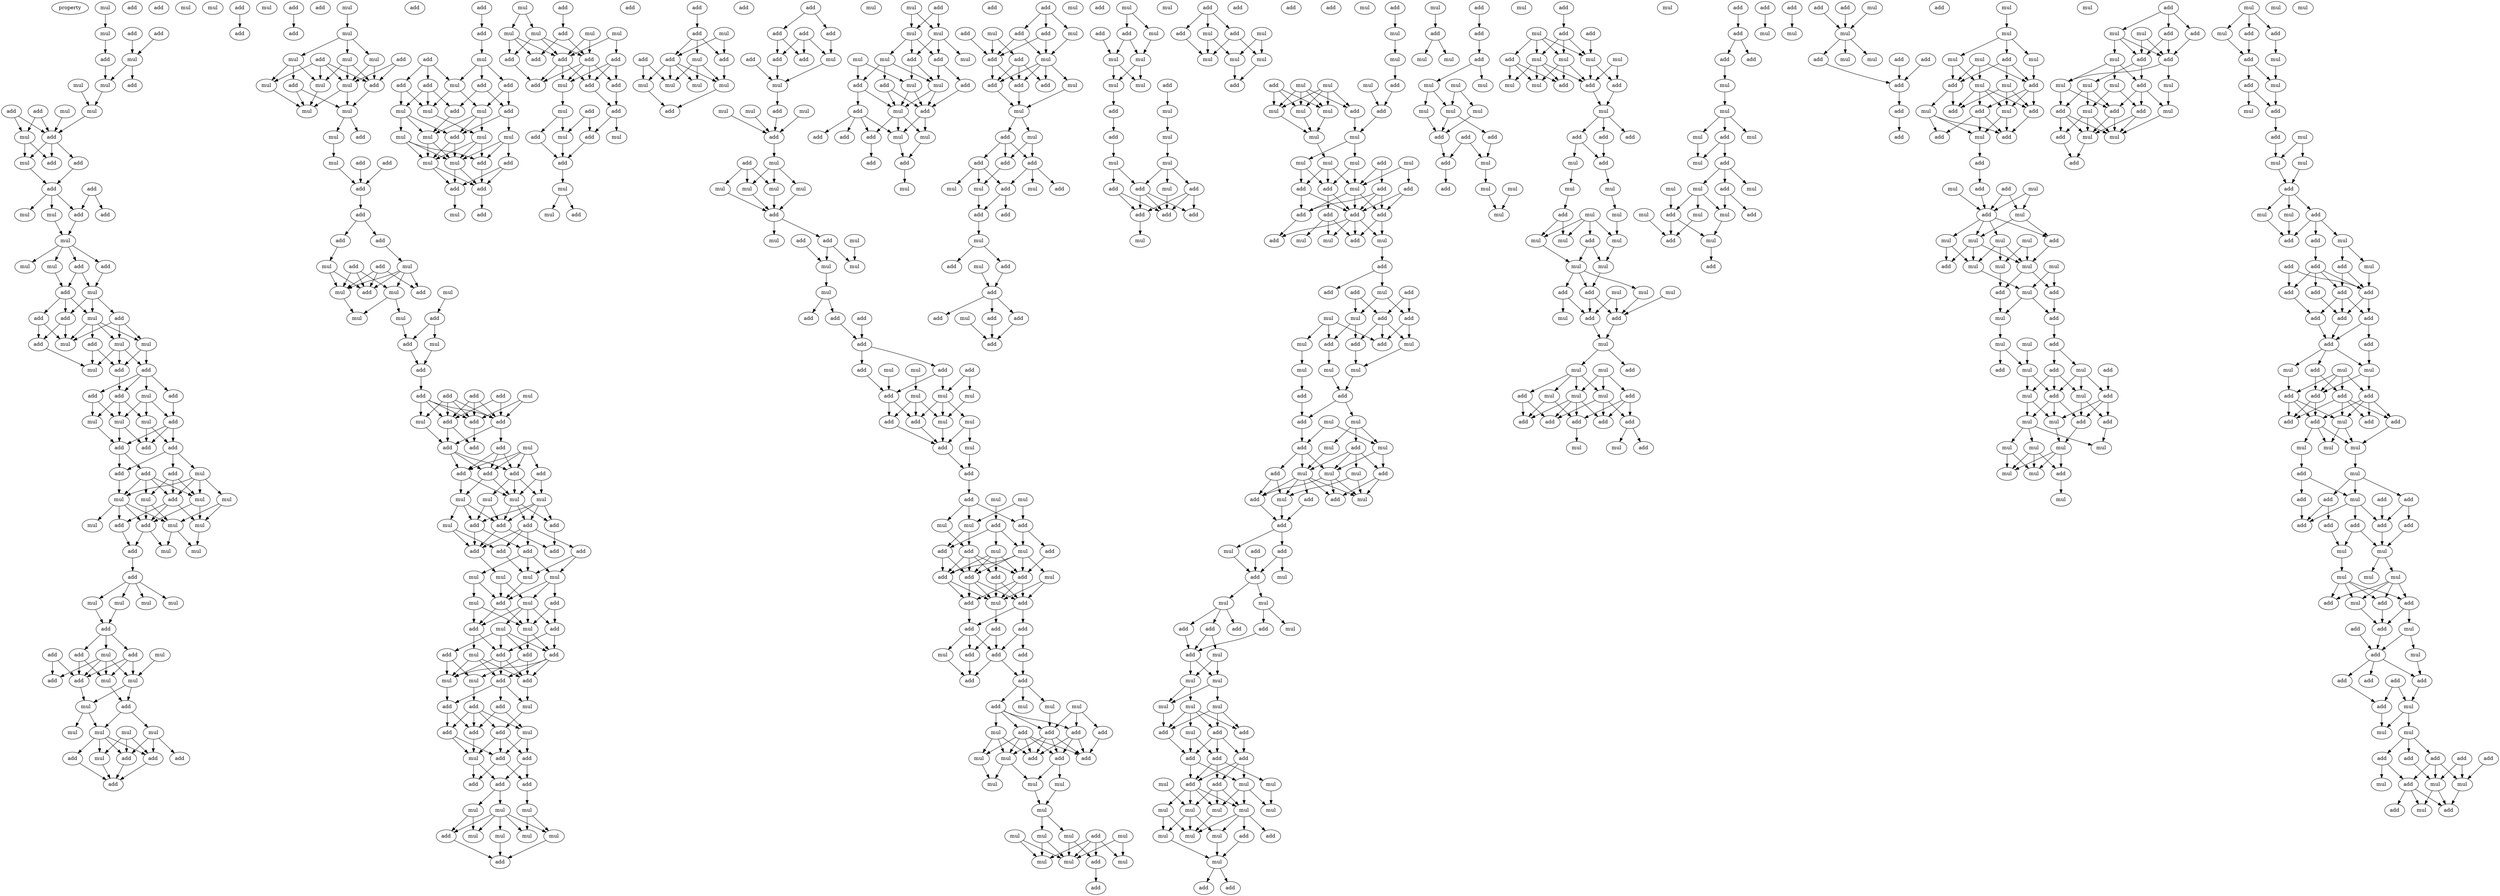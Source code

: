 digraph {
    node [fontcolor=black]
    property [mul=2,lf=1.8]
    0 [ label = mul ];
    1 [ label = add ];
    2 [ label = mul ];
    3 [ label = add ];
    4 [ label = add ];
    5 [ label = add ];
    6 [ label = add ];
    7 [ label = mul ];
    8 [ label = mul ];
    9 [ label = mul ];
    10 [ label = add ];
    11 [ label = add ];
    12 [ label = mul ];
    13 [ label = mul ];
    14 [ label = add ];
    15 [ label = add ];
    16 [ label = mul ];
    17 [ label = add ];
    18 [ label = add ];
    19 [ label = mul ];
    20 [ label = add ];
    21 [ label = add ];
    22 [ label = add ];
    23 [ label = mul ];
    24 [ label = mul ];
    25 [ label = add ];
    26 [ label = mul ];
    27 [ label = mul ];
    28 [ label = add ];
    29 [ label = mul ];
    30 [ label = mul ];
    31 [ label = add ];
    32 [ label = add ];
    33 [ label = mul ];
    34 [ label = add ];
    35 [ label = add ];
    36 [ label = add ];
    37 [ label = mul ];
    38 [ label = mul ];
    39 [ label = add ];
    40 [ label = add ];
    41 [ label = mul ];
    42 [ label = mul ];
    43 [ label = mul ];
    44 [ label = add ];
    45 [ label = add ];
    46 [ label = mul ];
    47 [ label = add ];
    48 [ label = add ];
    49 [ label = add ];
    50 [ label = mul ];
    51 [ label = mul ];
    52 [ label = add ];
    53 [ label = mul ];
    54 [ label = add ];
    55 [ label = add ];
    56 [ label = add ];
    57 [ label = add ];
    58 [ label = add ];
    59 [ label = add ];
    60 [ label = mul ];
    61 [ label = mul ];
    62 [ label = add ];
    63 [ label = mul ];
    64 [ label = mul ];
    65 [ label = mul ];
    66 [ label = mul ];
    67 [ label = mul ];
    68 [ label = add ];
    69 [ label = add ];
    70 [ label = mul ];
    71 [ label = add ];
    72 [ label = mul ];
    73 [ label = mul ];
    74 [ label = add ];
    75 [ label = mul ];
    76 [ label = mul ];
    77 [ label = mul ];
    78 [ label = mul ];
    79 [ label = mul ];
    80 [ label = add ];
    81 [ label = mul ];
    82 [ label = add ];
    83 [ label = add ];
    84 [ label = mul ];
    85 [ label = add ];
    86 [ label = add ];
    87 [ label = mul ];
    88 [ label = add ];
    89 [ label = mul ];
    90 [ label = mul ];
    91 [ label = add ];
    92 [ label = mul ];
    93 [ label = mul ];
    94 [ label = mul ];
    95 [ label = mul ];
    96 [ label = add ];
    97 [ label = add ];
    98 [ label = add ];
    99 [ label = add ];
    100 [ label = mul ];
    101 [ label = add ];
    102 [ label = add ];
    103 [ label = mul ];
    104 [ label = add ];
    105 [ label = add ];
    106 [ label = add ];
    107 [ label = add ];
    108 [ label = mul ];
    109 [ label = mul ];
    110 [ label = mul ];
    111 [ label = add ];
    112 [ label = add ];
    113 [ label = mul ];
    114 [ label = mul ];
    115 [ label = mul ];
    116 [ label = add ];
    117 [ label = mul ];
    118 [ label = mul ];
    119 [ label = add ];
    120 [ label = mul ];
    121 [ label = mul ];
    122 [ label = mul ];
    123 [ label = add ];
    124 [ label = add ];
    125 [ label = add ];
    126 [ label = mul ];
    127 [ label = add ];
    128 [ label = add ];
    129 [ label = add ];
    130 [ label = add ];
    131 [ label = add ];
    132 [ label = mul ];
    133 [ label = mul ];
    134 [ label = add ];
    135 [ label = add ];
    136 [ label = add ];
    137 [ label = mul ];
    138 [ label = mul ];
    139 [ label = mul ];
    140 [ label = add ];
    141 [ label = mul ];
    142 [ label = add ];
    143 [ label = mul ];
    144 [ label = mul ];
    145 [ label = add ];
    146 [ label = add ];
    147 [ label = add ];
    148 [ label = add ];
    149 [ label = add ];
    150 [ label = add ];
    151 [ label = mul ];
    152 [ label = add ];
    153 [ label = mul ];
    154 [ label = add ];
    155 [ label = add ];
    156 [ label = mul ];
    157 [ label = add ];
    158 [ label = add ];
    159 [ label = add ];
    160 [ label = add ];
    161 [ label = add ];
    162 [ label = add ];
    163 [ label = add ];
    164 [ label = mul ];
    165 [ label = mul ];
    166 [ label = mul ];
    167 [ label = mul ];
    168 [ label = mul ];
    169 [ label = add ];
    170 [ label = add ];
    171 [ label = add ];
    172 [ label = add ];
    173 [ label = add ];
    174 [ label = add ];
    175 [ label = add ];
    176 [ label = add ];
    177 [ label = add ];
    178 [ label = mul ];
    179 [ label = mul ];
    180 [ label = mul ];
    181 [ label = mul ];
    182 [ label = add ];
    183 [ label = add ];
    184 [ label = mul ];
    185 [ label = mul ];
    186 [ label = add ];
    187 [ label = mul ];
    188 [ label = mul ];
    189 [ label = add ];
    190 [ label = add ];
    191 [ label = add ];
    192 [ label = add ];
    193 [ label = add ];
    194 [ label = mul ];
    195 [ label = mul ];
    196 [ label = mul ];
    197 [ label = add ];
    198 [ label = add ];
    199 [ label = mul ];
    200 [ label = add ];
    201 [ label = add ];
    202 [ label = add ];
    203 [ label = add ];
    204 [ label = add ];
    205 [ label = add ];
    206 [ label = mul ];
    207 [ label = add ];
    208 [ label = mul ];
    209 [ label = add ];
    210 [ label = add ];
    211 [ label = add ];
    212 [ label = add ];
    213 [ label = mul ];
    214 [ label = mul ];
    215 [ label = mul ];
    216 [ label = mul ];
    217 [ label = mul ];
    218 [ label = mul ];
    219 [ label = add ];
    220 [ label = mul ];
    221 [ label = add ];
    222 [ label = add ];
    223 [ label = add ];
    224 [ label = mul ];
    225 [ label = add ];
    226 [ label = add ];
    227 [ label = mul ];
    228 [ label = add ];
    229 [ label = add ];
    230 [ label = add ];
    231 [ label = mul ];
    232 [ label = mul ];
    233 [ label = add ];
    234 [ label = mul ];
    235 [ label = add ];
    236 [ label = mul ];
    237 [ label = mul ];
    238 [ label = mul ];
    239 [ label = mul ];
    240 [ label = add ];
    241 [ label = add ];
    242 [ label = mul ];
    243 [ label = add ];
    244 [ label = mul ];
    245 [ label = add ];
    246 [ label = add ];
    247 [ label = mul ];
    248 [ label = add ];
    249 [ label = add ];
    250 [ label = mul ];
    251 [ label = mul ];
    252 [ label = add ];
    253 [ label = mul ];
    254 [ label = mul ];
    255 [ label = mul ];
    256 [ label = add ];
    257 [ label = add ];
    258 [ label = add ];
    259 [ label = add ];
    260 [ label = add ];
    261 [ label = add ];
    262 [ label = add ];
    263 [ label = add ];
    264 [ label = mul ];
    265 [ label = mul ];
    266 [ label = add ];
    267 [ label = add ];
    268 [ label = add ];
    269 [ label = mul ];
    270 [ label = add ];
    271 [ label = add ];
    272 [ label = mul ];
    273 [ label = add ];
    274 [ label = mul ];
    275 [ label = add ];
    276 [ label = mul ];
    277 [ label = add ];
    278 [ label = add ];
    279 [ label = add ];
    280 [ label = mul ];
    281 [ label = add ];
    282 [ label = mul ];
    283 [ label = add ];
    284 [ label = add ];
    285 [ label = mul ];
    286 [ label = mul ];
    287 [ label = mul ];
    288 [ label = mul ];
    289 [ label = add ];
    290 [ label = add ];
    291 [ label = add ];
    292 [ label = add ];
    293 [ label = add ];
    294 [ label = mul ];
    295 [ label = add ];
    296 [ label = add ];
    297 [ label = add ];
    298 [ label = mul ];
    299 [ label = mul ];
    300 [ label = mul ];
    301 [ label = add ];
    302 [ label = mul ];
    303 [ label = add ];
    304 [ label = add ];
    305 [ label = mul ];
    306 [ label = mul ];
    307 [ label = mul ];
    308 [ label = mul ];
    309 [ label = mul ];
    310 [ label = add ];
    311 [ label = mul ];
    312 [ label = add ];
    313 [ label = mul ];
    314 [ label = add ];
    315 [ label = mul ];
    316 [ label = mul ];
    317 [ label = mul ];
    318 [ label = add ];
    319 [ label = add ];
    320 [ label = add ];
    321 [ label = mul ];
    322 [ label = add ];
    323 [ label = mul ];
    324 [ label = mul ];
    325 [ label = add ];
    326 [ label = add ];
    327 [ label = add ];
    328 [ label = mul ];
    329 [ label = add ];
    330 [ label = mul ];
    331 [ label = mul ];
    332 [ label = mul ];
    333 [ label = add ];
    334 [ label = add ];
    335 [ label = mul ];
    336 [ label = mul ];
    337 [ label = add ];
    338 [ label = add ];
    339 [ label = add ];
    340 [ label = mul ];
    341 [ label = mul ];
    342 [ label = add ];
    343 [ label = mul ];
    344 [ label = add ];
    345 [ label = mul ];
    346 [ label = add ];
    347 [ label = add ];
    348 [ label = add ];
    349 [ label = mul ];
    350 [ label = mul ];
    351 [ label = mul ];
    352 [ label = add ];
    353 [ label = add ];
    354 [ label = add ];
    355 [ label = add ];
    356 [ label = add ];
    357 [ label = add ];
    358 [ label = mul ];
    359 [ label = add ];
    360 [ label = add ];
    361 [ label = add ];
    362 [ label = add ];
    363 [ label = mul ];
    364 [ label = add ];
    365 [ label = add ];
    366 [ label = add ];
    367 [ label = add ];
    368 [ label = mul ];
    369 [ label = mul ];
    370 [ label = mul ];
    371 [ label = add ];
    372 [ label = add ];
    373 [ label = add ];
    374 [ label = add ];
    375 [ label = add ];
    376 [ label = mul ];
    377 [ label = add ];
    378 [ label = mul ];
    379 [ label = add ];
    380 [ label = mul ];
    381 [ label = add ];
    382 [ label = mul ];
    383 [ label = mul ];
    384 [ label = mul ];
    385 [ label = mul ];
    386 [ label = mul ];
    387 [ label = add ];
    388 [ label = mul ];
    389 [ label = mul ];
    390 [ label = mul ];
    391 [ label = add ];
    392 [ label = mul ];
    393 [ label = mul ];
    394 [ label = mul ];
    395 [ label = add ];
    396 [ label = mul ];
    397 [ label = add ];
    398 [ label = add ];
    399 [ label = mul ];
    400 [ label = mul ];
    401 [ label = mul ];
    402 [ label = mul ];
    403 [ label = add ];
    404 [ label = add ];
    405 [ label = mul ];
    406 [ label = mul ];
    407 [ label = mul ];
    408 [ label = add ];
    409 [ label = add ];
    410 [ label = add ];
    411 [ label = add ];
    412 [ label = mul ];
    413 [ label = add ];
    414 [ label = add ];
    415 [ label = add ];
    416 [ label = mul ];
    417 [ label = add ];
    418 [ label = mul ];
    419 [ label = add ];
    420 [ label = add ];
    421 [ label = mul ];
    422 [ label = add ];
    423 [ label = add ];
    424 [ label = add ];
    425 [ label = add ];
    426 [ label = mul ];
    427 [ label = mul ];
    428 [ label = add ];
    429 [ label = mul ];
    430 [ label = add ];
    431 [ label = add ];
    432 [ label = add ];
    433 [ label = add ];
    434 [ label = mul ];
    435 [ label = mul ];
    436 [ label = add ];
    437 [ label = mul ];
    438 [ label = mul ];
    439 [ label = add ];
    440 [ label = add ];
    441 [ label = add ];
    442 [ label = mul ];
    443 [ label = mul ];
    444 [ label = add ];
    445 [ label = add ];
    446 [ label = mul ];
    447 [ label = add ];
    448 [ label = add ];
    449 [ label = mul ];
    450 [ label = add ];
    451 [ label = mul ];
    452 [ label = add ];
    453 [ label = add ];
    454 [ label = add ];
    455 [ label = mul ];
    456 [ label = add ];
    457 [ label = add ];
    458 [ label = add ];
    459 [ label = add ];
    460 [ label = mul ];
    461 [ label = mul ];
    462 [ label = add ];
    463 [ label = add ];
    464 [ label = mul ];
    465 [ label = mul ];
    466 [ label = add ];
    467 [ label = mul ];
    468 [ label = mul ];
    469 [ label = add ];
    470 [ label = mul ];
    471 [ label = mul ];
    472 [ label = add ];
    473 [ label = mul ];
    474 [ label = mul ];
    475 [ label = add ];
    476 [ label = add ];
    477 [ label = mul ];
    478 [ label = add ];
    479 [ label = mul ];
    480 [ label = add ];
    481 [ label = add ];
    482 [ label = add ];
    483 [ label = mul ];
    484 [ label = add ];
    485 [ label = add ];
    486 [ label = mul ];
    487 [ label = add ];
    488 [ label = mul ];
    489 [ label = add ];
    490 [ label = mul ];
    491 [ label = mul ];
    492 [ label = mul ];
    493 [ label = add ];
    494 [ label = add ];
    495 [ label = add ];
    496 [ label = mul ];
    497 [ label = add ];
    498 [ label = mul ];
    499 [ label = mul ];
    500 [ label = mul ];
    501 [ label = mul ];
    502 [ label = add ];
    503 [ label = mul ];
    504 [ label = add ];
    505 [ label = add ];
    506 [ label = mul ];
    507 [ label = add ];
    508 [ label = mul ];
    509 [ label = mul ];
    510 [ label = mul ];
    511 [ label = mul ];
    512 [ label = add ];
    513 [ label = mul ];
    514 [ label = mul ];
    515 [ label = mul ];
    516 [ label = mul ];
    517 [ label = add ];
    518 [ label = add ];
    519 [ label = add ];
    520 [ label = mul ];
    521 [ label = add ];
    522 [ label = add ];
    523 [ label = add ];
    524 [ label = add ];
    525 [ label = add ];
    526 [ label = add ];
    527 [ label = mul ];
    528 [ label = mul ];
    529 [ label = mul ];
    530 [ label = add ];
    531 [ label = add ];
    532 [ label = add ];
    533 [ label = add ];
    534 [ label = add ];
    535 [ label = mul ];
    536 [ label = mul ];
    537 [ label = add ];
    538 [ label = mul ];
    539 [ label = add ];
    540 [ label = add ];
    541 [ label = mul ];
    542 [ label = add ];
    543 [ label = mul ];
    544 [ label = add ];
    545 [ label = mul ];
    546 [ label = mul ];
    547 [ label = mul ];
    548 [ label = add ];
    549 [ label = add ];
    550 [ label = add ];
    551 [ label = mul ];
    552 [ label = mul ];
    553 [ label = add ];
    554 [ label = add ];
    555 [ label = mul ];
    556 [ label = mul ];
    557 [ label = add ];
    558 [ label = add ];
    559 [ label = mul ];
    560 [ label = mul ];
    561 [ label = mul ];
    562 [ label = add ];
    563 [ label = add ];
    564 [ label = mul ];
    565 [ label = mul ];
    566 [ label = add ];
    567 [ label = add ];
    568 [ label = mul ];
    569 [ label = add ];
    570 [ label = add ];
    571 [ label = add ];
    572 [ label = mul ];
    573 [ label = mul ];
    574 [ label = mul ];
    575 [ label = add ];
    576 [ label = mul ];
    577 [ label = add ];
    578 [ label = add ];
    579 [ label = add ];
    580 [ label = add ];
    581 [ label = mul ];
    582 [ label = mul ];
    583 [ label = mul ];
    584 [ label = mul ];
    585 [ label = mul ];
    586 [ label = mul ];
    587 [ label = add ];
    588 [ label = add ];
    589 [ label = mul ];
    590 [ label = add ];
    591 [ label = add ];
    592 [ label = add ];
    593 [ label = add ];
    594 [ label = add ];
    595 [ label = add ];
    596 [ label = mul ];
    597 [ label = mul ];
    598 [ label = mul ];
    599 [ label = mul ];
    600 [ label = mul ];
    601 [ label = mul ];
    602 [ label = mul ];
    603 [ label = mul ];
    604 [ label = mul ];
    605 [ label = add ];
    606 [ label = add ];
    607 [ label = mul ];
    608 [ label = mul ];
    609 [ label = mul ];
    610 [ label = add ];
    611 [ label = mul ];
    612 [ label = add ];
    613 [ label = add ];
    614 [ label = add ];
    615 [ label = add ];
    616 [ label = mul ];
    617 [ label = mul ];
    618 [ label = add ];
    619 [ label = mul ];
    620 [ label = mul ];
    621 [ label = mul ];
    622 [ label = mul ];
    623 [ label = mul ];
    624 [ label = mul ];
    625 [ label = add ];
    626 [ label = add ];
    627 [ label = add ];
    628 [ label = add ];
    629 [ label = mul ];
    630 [ label = add ];
    631 [ label = mul ];
    632 [ label = mul ];
    633 [ label = mul ];
    634 [ label = mul ];
    635 [ label = add ];
    636 [ label = mul ];
    637 [ label = add ];
    638 [ label = add ];
    639 [ label = mul ];
    640 [ label = add ];
    641 [ label = mul ];
    642 [ label = mul ];
    643 [ label = mul ];
    644 [ label = add ];
    645 [ label = add ];
    646 [ label = mul ];
    647 [ label = add ];
    648 [ label = mul ];
    649 [ label = mul ];
    650 [ label = add ];
    651 [ label = add ];
    652 [ label = add ];
    653 [ label = add ];
    654 [ label = mul ];
    655 [ label = mul ];
    656 [ label = mul ];
    657 [ label = add ];
    658 [ label = mul ];
    659 [ label = mul ];
    660 [ label = add ];
    661 [ label = mul ];
    662 [ label = mul ];
    663 [ label = mul ];
    664 [ label = mul ];
    665 [ label = mul ];
    666 [ label = mul ];
    667 [ label = mul ];
    668 [ label = add ];
    669 [ label = add ];
    670 [ label = mul ];
    671 [ label = mul ];
    672 [ label = add ];
    673 [ label = mul ];
    674 [ label = add ];
    675 [ label = mul ];
    676 [ label = add ];
    677 [ label = mul ];
    678 [ label = mul ];
    679 [ label = mul ];
    680 [ label = add ];
    681 [ label = mul ];
    682 [ label = mul ];
    683 [ label = add ];
    684 [ label = add ];
    685 [ label = add ];
    686 [ label = add ];
    687 [ label = add ];
    688 [ label = add ];
    689 [ label = mul ];
    690 [ label = add ];
    691 [ label = add ];
    692 [ label = mul ];
    693 [ label = add ];
    694 [ label = add ];
    695 [ label = add ];
    696 [ label = add ];
    697 [ label = mul ];
    698 [ label = mul ];
    699 [ label = mul ];
    700 [ label = add ];
    701 [ label = mul ];
    702 [ label = mul ];
    703 [ label = mul ];
    704 [ label = add ];
    705 [ label = add ];
    706 [ label = mul ];
    707 [ label = mul ];
    708 [ label = mul ];
    709 [ label = mul ];
    710 [ label = add ];
    711 [ label = mul ];
    712 [ label = add ];
    713 [ label = mul ];
    714 [ label = mul ];
    715 [ label = add ];
    716 [ label = add ];
    717 [ label = add ];
    718 [ label = mul ];
    719 [ label = add ];
    720 [ label = add ];
    721 [ label = mul ];
    722 [ label = add ];
    723 [ label = mul ];
    724 [ label = add ];
    725 [ label = add ];
    726 [ label = mul ];
    727 [ label = mul ];
    728 [ label = add ];
    729 [ label = add ];
    730 [ label = add ];
    731 [ label = mul ];
    732 [ label = add ];
    733 [ label = mul ];
    734 [ label = add ];
    735 [ label = mul ];
    736 [ label = mul ];
    737 [ label = mul ];
    738 [ label = mul ];
    739 [ label = mul ];
    740 [ label = add ];
    741 [ label = add ];
    742 [ label = mul ];
    743 [ label = add ];
    744 [ label = add ];
    745 [ label = mul ];
    746 [ label = mul ];
    747 [ label = add ];
    748 [ label = add ];
    749 [ label = add ];
    750 [ label = mul ];
    751 [ label = add ];
    752 [ label = mul ];
    753 [ label = add ];
    754 [ label = mul ];
    755 [ label = add ];
    756 [ label = mul ];
    757 [ label = add ];
    758 [ label = mul ];
    759 [ label = mul ];
    760 [ label = add ];
    761 [ label = mul ];
    762 [ label = mul ];
    763 [ label = mul ];
    764 [ label = mul ];
    765 [ label = mul ];
    766 [ label = add ];
    767 [ label = mul ];
    768 [ label = add ];
    769 [ label = add ];
    770 [ label = mul ];
    771 [ label = add ];
    772 [ label = mul ];
    773 [ label = add ];
    774 [ label = mul ];
    775 [ label = mul ];
    776 [ label = add ];
    777 [ label = mul ];
    778 [ label = add ];
    779 [ label = mul ];
    780 [ label = add ];
    781 [ label = add ];
    782 [ label = add ];
    783 [ label = mul ];
    784 [ label = mul ];
    785 [ label = add ];
    786 [ label = mul ];
    787 [ label = add ];
    788 [ label = mul ];
    789 [ label = mul ];
    790 [ label = mul ];
    791 [ label = mul ];
    792 [ label = mul ];
    793 [ label = mul ];
    794 [ label = mul ];
    795 [ label = add ];
    796 [ label = mul ];
    797 [ label = add ];
    798 [ label = add ];
    799 [ label = add ];
    800 [ label = mul ];
    801 [ label = mul ];
    802 [ label = add ];
    803 [ label = mul ];
    804 [ label = add ];
    805 [ label = mul ];
    806 [ label = mul ];
    807 [ label = mul ];
    808 [ label = add ];
    809 [ label = mul ];
    810 [ label = add ];
    811 [ label = mul ];
    812 [ label = add ];
    813 [ label = add ];
    814 [ label = mul ];
    815 [ label = mul ];
    816 [ label = mul ];
    817 [ label = add ];
    818 [ label = add ];
    819 [ label = mul ];
    820 [ label = mul ];
    821 [ label = add ];
    822 [ label = add ];
    823 [ label = mul ];
    824 [ label = add ];
    825 [ label = add ];
    826 [ label = mul ];
    827 [ label = add ];
    828 [ label = mul ];
    829 [ label = mul ];
    830 [ label = add ];
    831 [ label = mul ];
    832 [ label = mul ];
    833 [ label = add ];
    834 [ label = mul ];
    835 [ label = mul ];
    836 [ label = add ];
    837 [ label = add ];
    838 [ label = add ];
    839 [ label = mul ];
    840 [ label = add ];
    841 [ label = add ];
    842 [ label = add ];
    843 [ label = mul ];
    844 [ label = add ];
    845 [ label = add ];
    846 [ label = mul ];
    847 [ label = add ];
    848 [ label = add ];
    849 [ label = add ];
    850 [ label = add ];
    851 [ label = add ];
    852 [ label = add ];
    853 [ label = add ];
    854 [ label = mul ];
    855 [ label = mul ];
    856 [ label = add ];
    857 [ label = mul ];
    858 [ label = add ];
    859 [ label = add ];
    860 [ label = add ];
    861 [ label = add ];
    862 [ label = add ];
    863 [ label = add ];
    864 [ label = add ];
    865 [ label = add ];
    866 [ label = mul ];
    867 [ label = mul ];
    868 [ label = mul ];
    869 [ label = mul ];
    870 [ label = add ];
    871 [ label = mul ];
    872 [ label = add ];
    873 [ label = mul ];
    874 [ label = add ];
    875 [ label = add ];
    876 [ label = add ];
    877 [ label = add ];
    878 [ label = add ];
    879 [ label = add ];
    880 [ label = add ];
    881 [ label = add ];
    882 [ label = mul ];
    883 [ label = mul ];
    884 [ label = mul ];
    885 [ label = mul ];
    886 [ label = mul ];
    887 [ label = mul ];
    888 [ label = add ];
    889 [ label = add ];
    890 [ label = add ];
    891 [ label = add ];
    892 [ label = add ];
    893 [ label = mul ];
    894 [ label = mul ];
    895 [ label = add ];
    896 [ label = add ];
    897 [ label = add ];
    898 [ label = add ];
    899 [ label = add ];
    900 [ label = mul ];
    901 [ label = add ];
    902 [ label = mul ];
    903 [ label = mul ];
    904 [ label = add ];
    905 [ label = add ];
    906 [ label = add ];
    907 [ label = add ];
    908 [ label = add ];
    909 [ label = add ];
    910 [ label = mul ];
    911 [ label = mul ];
    912 [ label = mul ];
    913 [ label = mul ];
    914 [ label = mul ];
    915 [ label = add ];
    916 [ label = add ];
    0 -> 2 [ name = 0 ];
    2 -> 6 [ name = 1 ];
    4 -> 7 [ name = 2 ];
    5 -> 7 [ name = 3 ];
    6 -> 8 [ name = 4 ];
    7 -> 8 [ name = 5 ];
    7 -> 10 [ name = 6 ];
    8 -> 13 [ name = 7 ];
    9 -> 13 [ name = 8 ];
    11 -> 15 [ name = 9 ];
    11 -> 16 [ name = 10 ];
    12 -> 15 [ name = 11 ];
    13 -> 15 [ name = 12 ];
    14 -> 15 [ name = 13 ];
    14 -> 16 [ name = 14 ];
    15 -> 17 [ name = 15 ];
    15 -> 18 [ name = 16 ];
    15 -> 19 [ name = 17 ];
    16 -> 18 [ name = 18 ];
    16 -> 19 [ name = 19 ];
    17 -> 21 [ name = 20 ];
    19 -> 21 [ name = 21 ];
    20 -> 22 [ name = 22 ];
    20 -> 25 [ name = 23 ];
    21 -> 23 [ name = 24 ];
    21 -> 24 [ name = 25 ];
    21 -> 25 [ name = 26 ];
    24 -> 26 [ name = 27 ];
    25 -> 26 [ name = 28 ];
    26 -> 27 [ name = 29 ];
    26 -> 28 [ name = 30 ];
    26 -> 30 [ name = 31 ];
    26 -> 31 [ name = 32 ];
    28 -> 32 [ name = 33 ];
    28 -> 33 [ name = 34 ];
    30 -> 32 [ name = 35 ];
    31 -> 33 [ name = 36 ];
    32 -> 34 [ name = 37 ];
    32 -> 36 [ name = 38 ];
    32 -> 37 [ name = 39 ];
    33 -> 34 [ name = 40 ];
    33 -> 35 [ name = 41 ];
    33 -> 37 [ name = 42 ];
    34 -> 40 [ name = 43 ];
    34 -> 42 [ name = 44 ];
    35 -> 38 [ name = 45 ];
    35 -> 41 [ name = 46 ];
    35 -> 42 [ name = 47 ];
    36 -> 40 [ name = 48 ];
    36 -> 42 [ name = 49 ];
    37 -> 38 [ name = 50 ];
    37 -> 39 [ name = 51 ];
    37 -> 41 [ name = 52 ];
    37 -> 42 [ name = 53 ];
    38 -> 44 [ name = 54 ];
    38 -> 45 [ name = 55 ];
    39 -> 43 [ name = 56 ];
    39 -> 45 [ name = 57 ];
    40 -> 43 [ name = 58 ];
    41 -> 43 [ name = 59 ];
    41 -> 44 [ name = 60 ];
    41 -> 45 [ name = 61 ];
    44 -> 46 [ name = 62 ];
    44 -> 47 [ name = 63 ];
    44 -> 48 [ name = 64 ];
    44 -> 49 [ name = 65 ];
    45 -> 49 [ name = 66 ];
    46 -> 50 [ name = 67 ];
    46 -> 51 [ name = 68 ];
    46 -> 52 [ name = 69 ];
    47 -> 50 [ name = 70 ];
    47 -> 53 [ name = 71 ];
    48 -> 52 [ name = 72 ];
    49 -> 50 [ name = 73 ];
    49 -> 51 [ name = 74 ];
    49 -> 53 [ name = 75 ];
    50 -> 54 [ name = 76 ];
    50 -> 55 [ name = 77 ];
    51 -> 54 [ name = 78 ];
    51 -> 56 [ name = 79 ];
    52 -> 54 [ name = 80 ];
    52 -> 55 [ name = 81 ];
    52 -> 56 [ name = 82 ];
    53 -> 55 [ name = 83 ];
    55 -> 57 [ name = 84 ];
    55 -> 59 [ name = 85 ];
    56 -> 57 [ name = 86 ];
    56 -> 58 [ name = 87 ];
    56 -> 60 [ name = 88 ];
    57 -> 65 [ name = 89 ];
    58 -> 62 [ name = 90 ];
    58 -> 63 [ name = 91 ];
    58 -> 64 [ name = 92 ];
    59 -> 62 [ name = 93 ];
    59 -> 63 [ name = 94 ];
    59 -> 64 [ name = 95 ];
    59 -> 65 [ name = 96 ];
    60 -> 61 [ name = 97 ];
    60 -> 62 [ name = 98 ];
    60 -> 64 [ name = 99 ];
    60 -> 65 [ name = 100 ];
    61 -> 67 [ name = 101 ];
    61 -> 70 [ name = 102 ];
    62 -> 68 [ name = 103 ];
    62 -> 69 [ name = 104 ];
    62 -> 70 [ name = 105 ];
    63 -> 67 [ name = 106 ];
    63 -> 69 [ name = 107 ];
    64 -> 69 [ name = 108 ];
    64 -> 70 [ name = 109 ];
    65 -> 66 [ name = 110 ];
    65 -> 67 [ name = 111 ];
    65 -> 68 [ name = 112 ];
    65 -> 69 [ name = 113 ];
    67 -> 72 [ name = 114 ];
    67 -> 73 [ name = 115 ];
    68 -> 71 [ name = 116 ];
    69 -> 71 [ name = 117 ];
    69 -> 72 [ name = 118 ];
    70 -> 73 [ name = 119 ];
    71 -> 74 [ name = 120 ];
    74 -> 76 [ name = 121 ];
    74 -> 77 [ name = 122 ];
    74 -> 78 [ name = 123 ];
    74 -> 79 [ name = 124 ];
    76 -> 80 [ name = 125 ];
    77 -> 80 [ name = 126 ];
    80 -> 81 [ name = 127 ];
    80 -> 83 [ name = 128 ];
    80 -> 85 [ name = 129 ];
    81 -> 86 [ name = 130 ];
    81 -> 87 [ name = 131 ];
    81 -> 88 [ name = 132 ];
    81 -> 89 [ name = 133 ];
    82 -> 86 [ name = 134 ];
    82 -> 88 [ name = 135 ];
    83 -> 88 [ name = 136 ];
    83 -> 89 [ name = 137 ];
    84 -> 87 [ name = 138 ];
    85 -> 87 [ name = 139 ];
    85 -> 88 [ name = 140 ];
    85 -> 89 [ name = 141 ];
    87 -> 90 [ name = 142 ];
    87 -> 91 [ name = 143 ];
    88 -> 90 [ name = 144 ];
    89 -> 91 [ name = 145 ];
    90 -> 92 [ name = 146 ];
    90 -> 93 [ name = 147 ];
    91 -> 92 [ name = 148 ];
    91 -> 94 [ name = 149 ];
    92 -> 97 [ name = 150 ];
    92 -> 98 [ name = 151 ];
    92 -> 99 [ name = 152 ];
    92 -> 100 [ name = 153 ];
    94 -> 96 [ name = 154 ];
    94 -> 98 [ name = 155 ];
    94 -> 99 [ name = 156 ];
    95 -> 98 [ name = 157 ];
    95 -> 99 [ name = 158 ];
    95 -> 100 [ name = 159 ];
    97 -> 101 [ name = 160 ];
    98 -> 101 [ name = 161 ];
    99 -> 101 [ name = 162 ];
    100 -> 101 [ name = 163 ];
    102 -> 104 [ name = 164 ];
    105 -> 107 [ name = 165 ];
    108 -> 109 [ name = 166 ];
    109 -> 110 [ name = 167 ];
    109 -> 113 [ name = 168 ];
    109 -> 114 [ name = 169 ];
    110 -> 116 [ name = 170 ];
    110 -> 117 [ name = 171 ];
    110 -> 118 [ name = 172 ];
    111 -> 115 [ name = 173 ];
    111 -> 117 [ name = 174 ];
    111 -> 118 [ name = 175 ];
    111 -> 119 [ name = 176 ];
    112 -> 115 [ name = 177 ];
    112 -> 119 [ name = 178 ];
    113 -> 115 [ name = 179 ];
    113 -> 119 [ name = 180 ];
    114 -> 115 [ name = 181 ];
    114 -> 118 [ name = 182 ];
    114 -> 119 [ name = 183 ];
    115 -> 120 [ name = 184 ];
    115 -> 121 [ name = 185 ];
    116 -> 120 [ name = 186 ];
    116 -> 121 [ name = 187 ];
    117 -> 121 [ name = 188 ];
    118 -> 121 [ name = 189 ];
    119 -> 120 [ name = 190 ];
    120 -> 122 [ name = 191 ];
    120 -> 123 [ name = 192 ];
    122 -> 126 [ name = 193 ];
    124 -> 128 [ name = 194 ];
    125 -> 128 [ name = 195 ];
    126 -> 128 [ name = 196 ];
    128 -> 129 [ name = 197 ];
    129 -> 130 [ name = 198 ];
    129 -> 131 [ name = 199 ];
    130 -> 132 [ name = 200 ];
    131 -> 133 [ name = 201 ];
    132 -> 136 [ name = 202 ];
    132 -> 137 [ name = 203 ];
    132 -> 138 [ name = 204 ];
    132 -> 140 [ name = 205 ];
    133 -> 136 [ name = 206 ];
    133 -> 138 [ name = 207 ];
    134 -> 136 [ name = 208 ];
    134 -> 137 [ name = 209 ];
    134 -> 138 [ name = 210 ];
    135 -> 136 [ name = 211 ];
    135 -> 138 [ name = 212 ];
    135 -> 140 [ name = 213 ];
    137 -> 141 [ name = 214 ];
    137 -> 143 [ name = 215 ];
    138 -> 143 [ name = 216 ];
    139 -> 142 [ name = 217 ];
    141 -> 145 [ name = 218 ];
    142 -> 144 [ name = 219 ];
    142 -> 145 [ name = 220 ];
    144 -> 146 [ name = 221 ];
    145 -> 146 [ name = 222 ];
    146 -> 148 [ name = 223 ];
    147 -> 152 [ name = 224 ];
    147 -> 154 [ name = 225 ];
    147 -> 155 [ name = 226 ];
    148 -> 152 [ name = 227 ];
    148 -> 153 [ name = 228 ];
    148 -> 154 [ name = 229 ];
    148 -> 155 [ name = 230 ];
    149 -> 154 [ name = 231 ];
    149 -> 155 [ name = 232 ];
    150 -> 152 [ name = 233 ];
    150 -> 153 [ name = 234 ];
    150 -> 154 [ name = 235 ];
    150 -> 155 [ name = 236 ];
    151 -> 152 [ name = 237 ];
    151 -> 155 [ name = 238 ];
    152 -> 157 [ name = 239 ];
    153 -> 159 [ name = 240 ];
    154 -> 157 [ name = 241 ];
    154 -> 159 [ name = 242 ];
    155 -> 158 [ name = 243 ];
    155 -> 159 [ name = 244 ];
    156 -> 160 [ name = 245 ];
    156 -> 161 [ name = 246 ];
    156 -> 162 [ name = 247 ];
    156 -> 163 [ name = 248 ];
    158 -> 161 [ name = 249 ];
    158 -> 162 [ name = 250 ];
    158 -> 163 [ name = 251 ];
    159 -> 161 [ name = 252 ];
    159 -> 162 [ name = 253 ];
    159 -> 163 [ name = 254 ];
    160 -> 164 [ name = 255 ];
    160 -> 165 [ name = 256 ];
    161 -> 164 [ name = 257 ];
    161 -> 167 [ name = 258 ];
    162 -> 164 [ name = 259 ];
    162 -> 165 [ name = 260 ];
    162 -> 166 [ name = 261 ];
    163 -> 164 [ name = 262 ];
    163 -> 167 [ name = 263 ];
    164 -> 169 [ name = 264 ];
    164 -> 171 [ name = 265 ];
    164 -> 172 [ name = 266 ];
    165 -> 169 [ name = 267 ];
    165 -> 170 [ name = 268 ];
    165 -> 171 [ name = 269 ];
    165 -> 172 [ name = 270 ];
    166 -> 170 [ name = 271 ];
    166 -> 172 [ name = 272 ];
    167 -> 168 [ name = 273 ];
    167 -> 170 [ name = 274 ];
    167 -> 172 [ name = 275 ];
    168 -> 176 [ name = 276 ];
    168 -> 177 [ name = 277 ];
    169 -> 173 [ name = 278 ];
    169 -> 175 [ name = 279 ];
    169 -> 176 [ name = 280 ];
    169 -> 177 [ name = 281 ];
    170 -> 173 [ name = 282 ];
    170 -> 177 [ name = 283 ];
    171 -> 174 [ name = 284 ];
    172 -> 174 [ name = 285 ];
    172 -> 177 [ name = 286 ];
    173 -> 178 [ name = 287 ];
    173 -> 180 [ name = 288 ];
    173 -> 181 [ name = 289 ];
    175 -> 178 [ name = 290 ];
    175 -> 180 [ name = 291 ];
    176 -> 180 [ name = 292 ];
    177 -> 179 [ name = 293 ];
    178 -> 182 [ name = 294 ];
    178 -> 183 [ name = 295 ];
    178 -> 184 [ name = 296 ];
    179 -> 182 [ name = 297 ];
    179 -> 184 [ name = 298 ];
    180 -> 182 [ name = 299 ];
    181 -> 182 [ name = 300 ];
    181 -> 185 [ name = 301 ];
    182 -> 186 [ name = 302 ];
    182 -> 188 [ name = 303 ];
    183 -> 188 [ name = 304 ];
    183 -> 189 [ name = 305 ];
    184 -> 186 [ name = 306 ];
    184 -> 187 [ name = 307 ];
    184 -> 188 [ name = 308 ];
    184 -> 189 [ name = 309 ];
    185 -> 186 [ name = 310 ];
    185 -> 188 [ name = 311 ];
    186 -> 192 [ name = 312 ];
    186 -> 194 [ name = 313 ];
    187 -> 190 [ name = 314 ];
    187 -> 191 [ name = 315 ];
    187 -> 192 [ name = 316 ];
    187 -> 193 [ name = 317 ];
    188 -> 191 [ name = 318 ];
    188 -> 193 [ name = 319 ];
    189 -> 191 [ name = 320 ];
    189 -> 192 [ name = 321 ];
    190 -> 195 [ name = 322 ];
    190 -> 196 [ name = 323 ];
    191 -> 196 [ name = 324 ];
    191 -> 197 [ name = 325 ];
    191 -> 198 [ name = 326 ];
    192 -> 196 [ name = 327 ];
    192 -> 197 [ name = 328 ];
    192 -> 198 [ name = 329 ];
    193 -> 195 [ name = 330 ];
    193 -> 198 [ name = 331 ];
    194 -> 196 [ name = 332 ];
    194 -> 197 [ name = 333 ];
    194 -> 198 [ name = 334 ];
    195 -> 202 [ name = 335 ];
    196 -> 201 [ name = 336 ];
    197 -> 199 [ name = 337 ];
    197 -> 200 [ name = 338 ];
    197 -> 201 [ name = 339 ];
    198 -> 199 [ name = 340 ];
    199 -> 203 [ name = 341 ];
    200 -> 204 [ name = 342 ];
    200 -> 206 [ name = 343 ];
    201 -> 204 [ name = 344 ];
    201 -> 205 [ name = 345 ];
    202 -> 203 [ name = 346 ];
    202 -> 204 [ name = 347 ];
    202 -> 205 [ name = 348 ];
    202 -> 206 [ name = 349 ];
    203 -> 207 [ name = 350 ];
    203 -> 208 [ name = 351 ];
    203 -> 209 [ name = 352 ];
    204 -> 208 [ name = 353 ];
    205 -> 208 [ name = 354 ];
    205 -> 209 [ name = 355 ];
    206 -> 207 [ name = 356 ];
    206 -> 209 [ name = 357 ];
    207 -> 211 [ name = 358 ];
    207 -> 212 [ name = 359 ];
    208 -> 210 [ name = 360 ];
    208 -> 212 [ name = 361 ];
    209 -> 210 [ name = 362 ];
    209 -> 211 [ name = 363 ];
    211 -> 215 [ name = 364 ];
    212 -> 213 [ name = 365 ];
    212 -> 214 [ name = 366 ];
    213 -> 217 [ name = 367 ];
    213 -> 219 [ name = 368 ];
    214 -> 216 [ name = 369 ];
    214 -> 217 [ name = 370 ];
    214 -> 218 [ name = 371 ];
    214 -> 219 [ name = 372 ];
    214 -> 220 [ name = 373 ];
    215 -> 218 [ name = 374 ];
    215 -> 220 [ name = 375 ];
    216 -> 221 [ name = 376 ];
    218 -> 221 [ name = 377 ];
    219 -> 221 [ name = 378 ];
    222 -> 223 [ name = 379 ];
    223 -> 224 [ name = 380 ];
    224 -> 226 [ name = 381 ];
    224 -> 227 [ name = 382 ];
    224 -> 230 [ name = 383 ];
    225 -> 227 [ name = 384 ];
    225 -> 228 [ name = 385 ];
    225 -> 229 [ name = 386 ];
    226 -> 234 [ name = 387 ];
    226 -> 235 [ name = 388 ];
    227 -> 231 [ name = 389 ];
    227 -> 234 [ name = 390 ];
    228 -> 231 [ name = 391 ];
    228 -> 232 [ name = 392 ];
    228 -> 233 [ name = 393 ];
    229 -> 231 [ name = 394 ];
    229 -> 232 [ name = 395 ];
    230 -> 233 [ name = 396 ];
    230 -> 235 [ name = 397 ];
    231 -> 236 [ name = 398 ];
    232 -> 238 [ name = 399 ];
    232 -> 239 [ name = 400 ];
    232 -> 240 [ name = 401 ];
    233 -> 239 [ name = 402 ];
    234 -> 236 [ name = 403 ];
    234 -> 239 [ name = 404 ];
    234 -> 240 [ name = 405 ];
    235 -> 237 [ name = 406 ];
    235 -> 240 [ name = 407 ];
    236 -> 242 [ name = 408 ];
    236 -> 243 [ name = 409 ];
    236 -> 244 [ name = 410 ];
    237 -> 241 [ name = 411 ];
    237 -> 242 [ name = 412 ];
    237 -> 243 [ name = 413 ];
    238 -> 242 [ name = 414 ];
    238 -> 243 [ name = 415 ];
    238 -> 244 [ name = 416 ];
    239 -> 242 [ name = 417 ];
    239 -> 244 [ name = 418 ];
    240 -> 242 [ name = 419 ];
    240 -> 244 [ name = 420 ];
    241 -> 245 [ name = 421 ];
    241 -> 246 [ name = 422 ];
    242 -> 245 [ name = 423 ];
    242 -> 246 [ name = 424 ];
    243 -> 245 [ name = 425 ];
    244 -> 245 [ name = 426 ];
    244 -> 246 [ name = 427 ];
    245 -> 248 [ name = 428 ];
    246 -> 247 [ name = 429 ];
    249 -> 252 [ name = 430 ];
    250 -> 253 [ name = 431 ];
    250 -> 255 [ name = 432 ];
    251 -> 256 [ name = 433 ];
    251 -> 257 [ name = 434 ];
    252 -> 257 [ name = 435 ];
    252 -> 258 [ name = 436 ];
    253 -> 256 [ name = 437 ];
    253 -> 258 [ name = 438 ];
    253 -> 259 [ name = 439 ];
    254 -> 256 [ name = 440 ];
    254 -> 260 [ name = 441 ];
    255 -> 256 [ name = 442 ];
    255 -> 257 [ name = 443 ];
    255 -> 259 [ name = 444 ];
    256 -> 261 [ name = 445 ];
    256 -> 263 [ name = 446 ];
    256 -> 264 [ name = 447 ];
    257 -> 261 [ name = 448 ];
    257 -> 262 [ name = 449 ];
    257 -> 263 [ name = 450 ];
    257 -> 264 [ name = 451 ];
    259 -> 261 [ name = 452 ];
    260 -> 262 [ name = 453 ];
    260 -> 263 [ name = 454 ];
    260 -> 264 [ name = 455 ];
    262 -> 266 [ name = 456 ];
    263 -> 266 [ name = 457 ];
    264 -> 265 [ name = 458 ];
    265 -> 268 [ name = 459 ];
    265 -> 272 [ name = 460 ];
    266 -> 269 [ name = 461 ];
    266 -> 271 [ name = 462 ];
    267 -> 271 [ name = 463 ];
    267 -> 272 [ name = 464 ];
    268 -> 273 [ name = 465 ];
    271 -> 273 [ name = 466 ];
    272 -> 273 [ name = 467 ];
    273 -> 274 [ name = 468 ];
    274 -> 276 [ name = 469 ];
    274 -> 277 [ name = 470 ];
    275 -> 279 [ name = 471 ];
    279 -> 281 [ name = 472 ];
    279 -> 282 [ name = 473 ];
    279 -> 284 [ name = 474 ];
    280 -> 281 [ name = 475 ];
    280 -> 284 [ name = 476 ];
    281 -> 287 [ name = 477 ];
    282 -> 285 [ name = 478 ];
    282 -> 287 [ name = 479 ];
    282 -> 288 [ name = 480 ];
    283 -> 286 [ name = 481 ];
    283 -> 288 [ name = 482 ];
    284 -> 285 [ name = 483 ];
    284 -> 286 [ name = 484 ];
    284 -> 287 [ name = 485 ];
    284 -> 288 [ name = 486 ];
    286 -> 289 [ name = 487 ];
    287 -> 289 [ name = 488 ];
    290 -> 292 [ name = 489 ];
    290 -> 293 [ name = 490 ];
    291 -> 294 [ name = 491 ];
    291 -> 295 [ name = 492 ];
    291 -> 297 [ name = 493 ];
    292 -> 295 [ name = 494 ];
    292 -> 297 [ name = 495 ];
    293 -> 294 [ name = 496 ];
    294 -> 298 [ name = 497 ];
    296 -> 298 [ name = 498 ];
    297 -> 298 [ name = 499 ];
    298 -> 301 [ name = 500 ];
    299 -> 303 [ name = 501 ];
    300 -> 303 [ name = 502 ];
    301 -> 303 [ name = 503 ];
    302 -> 303 [ name = 504 ];
    303 -> 305 [ name = 505 ];
    304 -> 306 [ name = 506 ];
    304 -> 307 [ name = 507 ];
    304 -> 309 [ name = 508 ];
    305 -> 306 [ name = 509 ];
    305 -> 308 [ name = 510 ];
    305 -> 309 [ name = 511 ];
    306 -> 310 [ name = 512 ];
    307 -> 310 [ name = 513 ];
    308 -> 310 [ name = 514 ];
    309 -> 310 [ name = 515 ];
    310 -> 313 [ name = 516 ];
    310 -> 314 [ name = 517 ];
    311 -> 316 [ name = 518 ];
    312 -> 315 [ name = 519 ];
    314 -> 315 [ name = 520 ];
    314 -> 316 [ name = 521 ];
    315 -> 317 [ name = 522 ];
    317 -> 318 [ name = 523 ];
    317 -> 320 [ name = 524 ];
    319 -> 322 [ name = 525 ];
    320 -> 322 [ name = 526 ];
    322 -> 325 [ name = 527 ];
    322 -> 326 [ name = 528 ];
    323 -> 329 [ name = 529 ];
    324 -> 328 [ name = 530 ];
    325 -> 329 [ name = 531 ];
    325 -> 331 [ name = 532 ];
    326 -> 329 [ name = 533 ];
    327 -> 330 [ name = 534 ];
    327 -> 331 [ name = 535 ];
    328 -> 332 [ name = 536 ];
    328 -> 333 [ name = 537 ];
    328 -> 334 [ name = 538 ];
    329 -> 333 [ name = 539 ];
    329 -> 334 [ name = 540 ];
    330 -> 332 [ name = 541 ];
    331 -> 332 [ name = 542 ];
    331 -> 333 [ name = 543 ];
    331 -> 335 [ name = 544 ];
    332 -> 337 [ name = 545 ];
    333 -> 337 [ name = 546 ];
    334 -> 337 [ name = 547 ];
    335 -> 336 [ name = 548 ];
    335 -> 337 [ name = 549 ];
    336 -> 338 [ name = 550 ];
    337 -> 338 [ name = 551 ];
    338 -> 339 [ name = 552 ];
    339 -> 342 [ name = 553 ];
    339 -> 343 [ name = 554 ];
    339 -> 345 [ name = 555 ];
    340 -> 342 [ name = 556 ];
    340 -> 343 [ name = 557 ];
    341 -> 344 [ name = 558 ];
    342 -> 348 [ name = 559 ];
    342 -> 349 [ name = 560 ];
    343 -> 346 [ name = 561 ];
    343 -> 347 [ name = 562 ];
    344 -> 346 [ name = 563 ];
    344 -> 349 [ name = 564 ];
    344 -> 350 [ name = 565 ];
    345 -> 347 [ name = 566 ];
    346 -> 353 [ name = 567 ];
    346 -> 355 [ name = 568 ];
    347 -> 352 [ name = 569 ];
    347 -> 353 [ name = 570 ];
    347 -> 354 [ name = 571 ];
    347 -> 355 [ name = 572 ];
    348 -> 354 [ name = 573 ];
    349 -> 351 [ name = 574 ];
    349 -> 353 [ name = 575 ];
    349 -> 354 [ name = 576 ];
    349 -> 355 [ name = 577 ];
    350 -> 352 [ name = 578 ];
    350 -> 353 [ name = 579 ];
    350 -> 354 [ name = 580 ];
    350 -> 355 [ name = 581 ];
    351 -> 357 [ name = 582 ];
    351 -> 358 [ name = 583 ];
    352 -> 357 [ name = 584 ];
    352 -> 358 [ name = 585 ];
    353 -> 356 [ name = 586 ];
    353 -> 357 [ name = 587 ];
    353 -> 358 [ name = 588 ];
    354 -> 356 [ name = 589 ];
    354 -> 357 [ name = 590 ];
    354 -> 358 [ name = 591 ];
    355 -> 356 [ name = 592 ];
    355 -> 358 [ name = 593 ];
    356 -> 359 [ name = 594 ];
    357 -> 359 [ name = 595 ];
    357 -> 360 [ name = 596 ];
    358 -> 361 [ name = 597 ];
    359 -> 362 [ name = 598 ];
    359 -> 363 [ name = 599 ];
    359 -> 364 [ name = 600 ];
    360 -> 364 [ name = 601 ];
    360 -> 365 [ name = 602 ];
    361 -> 362 [ name = 603 ];
    361 -> 364 [ name = 604 ];
    362 -> 367 [ name = 605 ];
    363 -> 367 [ name = 606 ];
    364 -> 366 [ name = 607 ];
    364 -> 367 [ name = 608 ];
    365 -> 366 [ name = 609 ];
    366 -> 368 [ name = 610 ];
    366 -> 370 [ name = 611 ];
    366 -> 371 [ name = 612 ];
    369 -> 372 [ name = 613 ];
    369 -> 373 [ name = 614 ];
    369 -> 375 [ name = 615 ];
    370 -> 372 [ name = 616 ];
    371 -> 372 [ name = 617 ];
    371 -> 374 [ name = 618 ];
    371 -> 375 [ name = 619 ];
    371 -> 376 [ name = 620 ];
    372 -> 377 [ name = 621 ];
    372 -> 378 [ name = 622 ];
    372 -> 379 [ name = 623 ];
    372 -> 381 [ name = 624 ];
    373 -> 379 [ name = 625 ];
    374 -> 377 [ name = 626 ];
    374 -> 378 [ name = 627 ];
    374 -> 379 [ name = 628 ];
    374 -> 380 [ name = 629 ];
    374 -> 381 [ name = 630 ];
    375 -> 377 [ name = 631 ];
    375 -> 379 [ name = 632 ];
    375 -> 381 [ name = 633 ];
    376 -> 378 [ name = 634 ];
    376 -> 380 [ name = 635 ];
    376 -> 381 [ name = 636 ];
    377 -> 383 [ name = 637 ];
    377 -> 384 [ name = 638 ];
    378 -> 382 [ name = 639 ];
    378 -> 384 [ name = 640 ];
    380 -> 382 [ name = 641 ];
    383 -> 385 [ name = 642 ];
    384 -> 385 [ name = 643 ];
    385 -> 388 [ name = 644 ];
    385 -> 390 [ name = 645 ];
    386 -> 392 [ name = 646 ];
    386 -> 394 [ name = 647 ];
    387 -> 391 [ name = 648 ];
    387 -> 392 [ name = 649 ];
    387 -> 393 [ name = 650 ];
    387 -> 394 [ name = 651 ];
    388 -> 391 [ name = 652 ];
    388 -> 394 [ name = 653 ];
    389 -> 393 [ name = 654 ];
    389 -> 394 [ name = 655 ];
    390 -> 392 [ name = 656 ];
    390 -> 394 [ name = 657 ];
    391 -> 395 [ name = 658 ];
    396 -> 399 [ name = 659 ];
    396 -> 400 [ name = 660 ];
    398 -> 399 [ name = 661 ];
    398 -> 400 [ name = 662 ];
    399 -> 403 [ name = 663 ];
    399 -> 404 [ name = 664 ];
    399 -> 405 [ name = 665 ];
    400 -> 401 [ name = 666 ];
    400 -> 403 [ name = 667 ];
    400 -> 404 [ name = 668 ];
    401 -> 407 [ name = 669 ];
    401 -> 408 [ name = 670 ];
    401 -> 409 [ name = 671 ];
    402 -> 406 [ name = 672 ];
    402 -> 409 [ name = 673 ];
    403 -> 406 [ name = 674 ];
    403 -> 407 [ name = 675 ];
    404 -> 407 [ name = 676 ];
    404 -> 410 [ name = 677 ];
    406 -> 411 [ name = 678 ];
    406 -> 412 [ name = 679 ];
    407 -> 411 [ name = 680 ];
    407 -> 412 [ name = 681 ];
    408 -> 411 [ name = 682 ];
    408 -> 412 [ name = 683 ];
    409 -> 412 [ name = 684 ];
    409 -> 413 [ name = 685 ];
    410 -> 411 [ name = 686 ];
    411 -> 416 [ name = 687 ];
    411 -> 418 [ name = 688 ];
    412 -> 415 [ name = 689 ];
    412 -> 416 [ name = 690 ];
    412 -> 418 [ name = 691 ];
    413 -> 414 [ name = 692 ];
    413 -> 415 [ name = 693 ];
    413 -> 417 [ name = 694 ];
    413 -> 418 [ name = 695 ];
    415 -> 419 [ name = 696 ];
    416 -> 420 [ name = 697 ];
    418 -> 420 [ name = 698 ];
    420 -> 421 [ name = 699 ];
    422 -> 424 [ name = 700 ];
    422 -> 425 [ name = 701 ];
    422 -> 427 [ name = 702 ];
    423 -> 428 [ name = 703 ];
    424 -> 428 [ name = 704 ];
    424 -> 429 [ name = 705 ];
    425 -> 428 [ name = 706 ];
    425 -> 429 [ name = 707 ];
    426 -> 428 [ name = 708 ];
    426 -> 430 [ name = 709 ];
    427 -> 429 [ name = 710 ];
    428 -> 432 [ name = 711 ];
    428 -> 433 [ name = 712 ];
    429 -> 431 [ name = 713 ];
    429 -> 432 [ name = 714 ];
    429 -> 433 [ name = 715 ];
    429 -> 434 [ name = 716 ];
    430 -> 431 [ name = 717 ];
    430 -> 432 [ name = 718 ];
    430 -> 433 [ name = 719 ];
    432 -> 435 [ name = 720 ];
    433 -> 435 [ name = 721 ];
    434 -> 435 [ name = 722 ];
    435 -> 436 [ name = 723 ];
    435 -> 438 [ name = 724 ];
    436 -> 439 [ name = 725 ];
    436 -> 440 [ name = 726 ];
    436 -> 441 [ name = 727 ];
    438 -> 439 [ name = 728 ];
    438 -> 441 [ name = 729 ];
    439 -> 443 [ name = 730 ];
    440 -> 442 [ name = 731 ];
    440 -> 443 [ name = 732 ];
    440 -> 445 [ name = 733 ];
    441 -> 444 [ name = 734 ];
    441 -> 445 [ name = 735 ];
    441 -> 446 [ name = 736 ];
    443 -> 448 [ name = 737 ];
    445 -> 447 [ name = 738 ];
    445 -> 448 [ name = 739 ];
    448 -> 449 [ name = 740 ];
    449 -> 450 [ name = 741 ];
    449 -> 452 [ name = 742 ];
    451 -> 453 [ name = 743 ];
    452 -> 453 [ name = 744 ];
    453 -> 456 [ name = 745 ];
    453 -> 457 [ name = 746 ];
    453 -> 458 [ name = 747 ];
    455 -> 459 [ name = 748 ];
    456 -> 459 [ name = 749 ];
    458 -> 459 [ name = 750 ];
    460 -> 461 [ name = 751 ];
    460 -> 463 [ name = 752 ];
    461 -> 465 [ name = 753 ];
    462 -> 464 [ name = 754 ];
    463 -> 464 [ name = 755 ];
    463 -> 465 [ name = 756 ];
    464 -> 467 [ name = 757 ];
    464 -> 468 [ name = 758 ];
    465 -> 467 [ name = 759 ];
    465 -> 468 [ name = 760 ];
    466 -> 470 [ name = 761 ];
    468 -> 469 [ name = 762 ];
    469 -> 472 [ name = 763 ];
    470 -> 471 [ name = 764 ];
    471 -> 474 [ name = 765 ];
    472 -> 473 [ name = 766 ];
    473 -> 475 [ name = 767 ];
    473 -> 476 [ name = 768 ];
    474 -> 476 [ name = 769 ];
    474 -> 478 [ name = 770 ];
    474 -> 479 [ name = 771 ];
    475 -> 480 [ name = 772 ];
    475 -> 481 [ name = 773 ];
    476 -> 480 [ name = 774 ];
    476 -> 481 [ name = 775 ];
    476 -> 482 [ name = 776 ];
    478 -> 480 [ name = 777 ];
    478 -> 481 [ name = 778 ];
    478 -> 482 [ name = 779 ];
    479 -> 481 [ name = 780 ];
    480 -> 483 [ name = 781 ];
    484 -> 485 [ name = 782 ];
    484 -> 487 [ name = 783 ];
    484 -> 488 [ name = 784 ];
    485 -> 490 [ name = 785 ];
    485 -> 491 [ name = 786 ];
    486 -> 491 [ name = 787 ];
    486 -> 492 [ name = 788 ];
    487 -> 490 [ name = 789 ];
    488 -> 490 [ name = 790 ];
    488 -> 492 [ name = 791 ];
    491 -> 493 [ name = 792 ];
    492 -> 493 [ name = 793 ];
    497 -> 498 [ name = 794 ];
    498 -> 499 [ name = 795 ];
    499 -> 502 [ name = 796 ];
    500 -> 505 [ name = 797 ];
    501 -> 506 [ name = 798 ];
    501 -> 507 [ name = 799 ];
    501 -> 508 [ name = 800 ];
    501 -> 509 [ name = 801 ];
    502 -> 505 [ name = 802 ];
    503 -> 506 [ name = 803 ];
    503 -> 507 [ name = 804 ];
    503 -> 508 [ name = 805 ];
    503 -> 509 [ name = 806 ];
    504 -> 506 [ name = 807 ];
    504 -> 508 [ name = 808 ];
    504 -> 509 [ name = 809 ];
    505 -> 511 [ name = 810 ];
    506 -> 510 [ name = 811 ];
    507 -> 511 [ name = 812 ];
    508 -> 510 [ name = 813 ];
    509 -> 510 [ name = 814 ];
    510 -> 513 [ name = 815 ];
    511 -> 514 [ name = 816 ];
    511 -> 515 [ name = 817 ];
    512 -> 519 [ name = 818 ];
    512 -> 520 [ name = 819 ];
    513 -> 517 [ name = 820 ];
    513 -> 520 [ name = 821 ];
    513 -> 521 [ name = 822 ];
    514 -> 520 [ name = 823 ];
    514 -> 521 [ name = 824 ];
    515 -> 517 [ name = 825 ];
    515 -> 521 [ name = 826 ];
    516 -> 518 [ name = 827 ];
    516 -> 520 [ name = 828 ];
    517 -> 522 [ name = 829 ];
    517 -> 525 [ name = 830 ];
    518 -> 522 [ name = 831 ];
    518 -> 523 [ name = 832 ];
    519 -> 522 [ name = 833 ];
    519 -> 523 [ name = 834 ];
    519 -> 525 [ name = 835 ];
    520 -> 522 [ name = 836 ];
    520 -> 523 [ name = 837 ];
    520 -> 525 [ name = 838 ];
    521 -> 522 [ name = 839 ];
    521 -> 524 [ name = 840 ];
    522 -> 526 [ name = 841 ];
    522 -> 528 [ name = 842 ];
    522 -> 529 [ name = 843 ];
    522 -> 530 [ name = 844 ];
    523 -> 529 [ name = 845 ];
    523 -> 530 [ name = 846 ];
    524 -> 527 [ name = 847 ];
    524 -> 528 [ name = 848 ];
    524 -> 530 [ name = 849 ];
    525 -> 526 [ name = 850 ];
    529 -> 531 [ name = 851 ];
    531 -> 532 [ name = 852 ];
    531 -> 535 [ name = 853 ];
    533 -> 537 [ name = 854 ];
    533 -> 539 [ name = 855 ];
    534 -> 536 [ name = 856 ];
    534 -> 539 [ name = 857 ];
    535 -> 536 [ name = 858 ];
    535 -> 537 [ name = 859 ];
    536 -> 540 [ name = 860 ];
    536 -> 544 [ name = 861 ];
    537 -> 542 [ name = 862 ];
    537 -> 543 [ name = 863 ];
    538 -> 541 [ name = 864 ];
    538 -> 542 [ name = 865 ];
    538 -> 544 [ name = 866 ];
    539 -> 540 [ name = 867 ];
    539 -> 542 [ name = 868 ];
    539 -> 543 [ name = 869 ];
    540 -> 547 [ name = 870 ];
    541 -> 545 [ name = 871 ];
    543 -> 547 [ name = 872 ];
    544 -> 546 [ name = 873 ];
    545 -> 548 [ name = 874 ];
    546 -> 549 [ name = 875 ];
    547 -> 549 [ name = 876 ];
    548 -> 550 [ name = 877 ];
    549 -> 550 [ name = 878 ];
    549 -> 552 [ name = 879 ];
    550 -> 554 [ name = 880 ];
    551 -> 554 [ name = 881 ];
    551 -> 556 [ name = 882 ];
    552 -> 553 [ name = 883 ];
    552 -> 555 [ name = 884 ];
    552 -> 556 [ name = 885 ];
    553 -> 557 [ name = 886 ];
    553 -> 559 [ name = 887 ];
    553 -> 560 [ name = 888 ];
    553 -> 561 [ name = 889 ];
    554 -> 558 [ name = 890 ];
    554 -> 559 [ name = 891 ];
    554 -> 561 [ name = 892 ];
    555 -> 559 [ name = 893 ];
    556 -> 557 [ name = 894 ];
    556 -> 561 [ name = 895 ];
    557 -> 563 [ name = 896 ];
    557 -> 564 [ name = 897 ];
    558 -> 562 [ name = 898 ];
    558 -> 565 [ name = 899 ];
    559 -> 562 [ name = 900 ];
    559 -> 563 [ name = 901 ];
    559 -> 564 [ name = 902 ];
    559 -> 565 [ name = 903 ];
    559 -> 566 [ name = 904 ];
    560 -> 564 [ name = 905 ];
    560 -> 565 [ name = 906 ];
    561 -> 562 [ name = 907 ];
    561 -> 563 [ name = 908 ];
    561 -> 564 [ name = 909 ];
    562 -> 567 [ name = 910 ];
    565 -> 567 [ name = 911 ];
    566 -> 567 [ name = 912 ];
    567 -> 568 [ name = 913 ];
    567 -> 570 [ name = 914 ];
    568 -> 571 [ name = 915 ];
    569 -> 571 [ name = 916 ];
    570 -> 571 [ name = 917 ];
    570 -> 572 [ name = 918 ];
    571 -> 573 [ name = 919 ];
    571 -> 574 [ name = 920 ];
    573 -> 575 [ name = 921 ];
    573 -> 577 [ name = 922 ];
    573 -> 579 [ name = 923 ];
    574 -> 576 [ name = 924 ];
    574 -> 578 [ name = 925 ];
    575 -> 580 [ name = 926 ];
    577 -> 580 [ name = 927 ];
    577 -> 581 [ name = 928 ];
    578 -> 580 [ name = 929 ];
    580 -> 582 [ name = 930 ];
    580 -> 583 [ name = 931 ];
    581 -> 582 [ name = 932 ];
    581 -> 583 [ name = 933 ];
    582 -> 584 [ name = 934 ];
    582 -> 585 [ name = 935 ];
    583 -> 585 [ name = 936 ];
    583 -> 586 [ name = 937 ];
    584 -> 587 [ name = 938 ];
    584 -> 588 [ name = 939 ];
    584 -> 589 [ name = 940 ];
    584 -> 590 [ name = 941 ];
    585 -> 588 [ name = 942 ];
    586 -> 587 [ name = 943 ];
    586 -> 588 [ name = 944 ];
    586 -> 590 [ name = 945 ];
    587 -> 591 [ name = 946 ];
    587 -> 592 [ name = 947 ];
    587 -> 593 [ name = 948 ];
    588 -> 591 [ name = 949 ];
    589 -> 591 [ name = 950 ];
    589 -> 592 [ name = 951 ];
    590 -> 593 [ name = 952 ];
    591 -> 594 [ name = 953 ];
    591 -> 598 [ name = 954 ];
    592 -> 594 [ name = 955 ];
    592 -> 595 [ name = 956 ];
    592 -> 596 [ name = 957 ];
    593 -> 594 [ name = 958 ];
    593 -> 595 [ name = 959 ];
    593 -> 598 [ name = 960 ];
    594 -> 599 [ name = 961 ];
    594 -> 600 [ name = 962 ];
    594 -> 602 [ name = 963 ];
    594 -> 603 [ name = 964 ];
    595 -> 600 [ name = 965 ];
    595 -> 602 [ name = 966 ];
    595 -> 603 [ name = 967 ];
    596 -> 601 [ name = 968 ];
    597 -> 603 [ name = 969 ];
    598 -> 600 [ name = 970 ];
    598 -> 601 [ name = 971 ];
    598 -> 602 [ name = 972 ];
    599 -> 604 [ name = 973 ];
    599 -> 607 [ name = 974 ];
    600 -> 605 [ name = 975 ];
    600 -> 606 [ name = 976 ];
    600 -> 607 [ name = 977 ];
    600 -> 608 [ name = 978 ];
    602 -> 607 [ name = 979 ];
    603 -> 604 [ name = 980 ];
    603 -> 607 [ name = 981 ];
    603 -> 608 [ name = 982 ];
    604 -> 609 [ name = 983 ];
    605 -> 609 [ name = 984 ];
    608 -> 609 [ name = 985 ];
    609 -> 610 [ name = 986 ];
    609 -> 612 [ name = 987 ];
    611 -> 614 [ name = 988 ];
    613 -> 615 [ name = 989 ];
    614 -> 616 [ name = 990 ];
    614 -> 617 [ name = 991 ];
    615 -> 618 [ name = 992 ];
    618 -> 619 [ name = 993 ];
    618 -> 620 [ name = 994 ];
    620 -> 622 [ name = 995 ];
    620 -> 623 [ name = 996 ];
    621 -> 623 [ name = 997 ];
    621 -> 624 [ name = 998 ];
    622 -> 625 [ name = 999 ];
    623 -> 625 [ name = 1000 ];
    623 -> 627 [ name = 1001 ];
    624 -> 625 [ name = 1002 ];
    625 -> 628 [ name = 1003 ];
    626 -> 628 [ name = 1004 ];
    626 -> 629 [ name = 1005 ];
    627 -> 629 [ name = 1006 ];
    628 -> 630 [ name = 1007 ];
    629 -> 632 [ name = 1008 ];
    632 -> 634 [ name = 1009 ];
    633 -> 634 [ name = 1010 ];
    635 -> 638 [ name = 1011 ];
    636 -> 640 [ name = 1012 ];
    636 -> 641 [ name = 1013 ];
    636 -> 642 [ name = 1014 ];
    636 -> 643 [ name = 1015 ];
    637 -> 642 [ name = 1016 ];
    638 -> 641 [ name = 1017 ];
    638 -> 642 [ name = 1018 ];
    638 -> 643 [ name = 1019 ];
    639 -> 645 [ name = 1020 ];
    639 -> 647 [ name = 1021 ];
    640 -> 644 [ name = 1022 ];
    640 -> 646 [ name = 1023 ];
    640 -> 648 [ name = 1024 ];
    641 -> 644 [ name = 1025 ];
    641 -> 646 [ name = 1026 ];
    641 -> 647 [ name = 1027 ];
    641 -> 648 [ name = 1028 ];
    642 -> 645 [ name = 1029 ];
    642 -> 647 [ name = 1030 ];
    643 -> 644 [ name = 1031 ];
    643 -> 647 [ name = 1032 ];
    643 -> 648 [ name = 1033 ];
    645 -> 649 [ name = 1034 ];
    647 -> 649 [ name = 1035 ];
    649 -> 650 [ name = 1036 ];
    649 -> 651 [ name = 1037 ];
    649 -> 652 [ name = 1038 ];
    650 -> 653 [ name = 1039 ];
    652 -> 653 [ name = 1040 ];
    652 -> 654 [ name = 1041 ];
    653 -> 656 [ name = 1042 ];
    654 -> 655 [ name = 1043 ];
    655 -> 657 [ name = 1044 ];
    656 -> 659 [ name = 1045 ];
    657 -> 663 [ name = 1046 ];
    657 -> 664 [ name = 1047 ];
    658 -> 660 [ name = 1048 ];
    658 -> 662 [ name = 1049 ];
    658 -> 663 [ name = 1050 ];
    658 -> 664 [ name = 1051 ];
    659 -> 662 [ name = 1052 ];
    660 -> 665 [ name = 1053 ];
    660 -> 666 [ name = 1054 ];
    662 -> 665 [ name = 1055 ];
    664 -> 666 [ name = 1056 ];
    665 -> 669 [ name = 1057 ];
    666 -> 668 [ name = 1058 ];
    666 -> 669 [ name = 1059 ];
    666 -> 671 [ name = 1060 ];
    667 -> 674 [ name = 1061 ];
    668 -> 672 [ name = 1062 ];
    668 -> 673 [ name = 1063 ];
    669 -> 672 [ name = 1064 ];
    669 -> 674 [ name = 1065 ];
    670 -> 672 [ name = 1066 ];
    670 -> 674 [ name = 1067 ];
    671 -> 674 [ name = 1068 ];
    672 -> 675 [ name = 1069 ];
    674 -> 675 [ name = 1070 ];
    675 -> 676 [ name = 1071 ];
    675 -> 678 [ name = 1072 ];
    677 -> 679 [ name = 1073 ];
    677 -> 682 [ name = 1074 ];
    677 -> 683 [ name = 1075 ];
    678 -> 679 [ name = 1076 ];
    678 -> 680 [ name = 1077 ];
    678 -> 681 [ name = 1078 ];
    678 -> 682 [ name = 1079 ];
    679 -> 684 [ name = 1080 ];
    679 -> 687 [ name = 1081 ];
    679 -> 688 [ name = 1082 ];
    680 -> 685 [ name = 1083 ];
    680 -> 687 [ name = 1084 ];
    681 -> 685 [ name = 1085 ];
    681 -> 686 [ name = 1086 ];
    682 -> 685 [ name = 1087 ];
    682 -> 686 [ name = 1088 ];
    682 -> 687 [ name = 1089 ];
    682 -> 688 [ name = 1090 ];
    683 -> 684 [ name = 1091 ];
    683 -> 686 [ name = 1092 ];
    683 -> 688 [ name = 1093 ];
    684 -> 689 [ name = 1094 ];
    684 -> 690 [ name = 1095 ];
    686 -> 692 [ name = 1096 ];
    691 -> 693 [ name = 1097 ];
    693 -> 694 [ name = 1098 ];
    693 -> 695 [ name = 1099 ];
    694 -> 698 [ name = 1100 ];
    696 -> 697 [ name = 1101 ];
    698 -> 699 [ name = 1102 ];
    699 -> 700 [ name = 1103 ];
    699 -> 701 [ name = 1104 ];
    699 -> 702 [ name = 1105 ];
    700 -> 703 [ name = 1106 ];
    700 -> 704 [ name = 1107 ];
    702 -> 703 [ name = 1108 ];
    704 -> 705 [ name = 1109 ];
    704 -> 706 [ name = 1110 ];
    704 -> 707 [ name = 1111 ];
    705 -> 709 [ name = 1112 ];
    705 -> 712 [ name = 1113 ];
    706 -> 709 [ name = 1114 ];
    706 -> 710 [ name = 1115 ];
    706 -> 713 [ name = 1116 ];
    708 -> 710 [ name = 1117 ];
    709 -> 714 [ name = 1118 ];
    710 -> 714 [ name = 1119 ];
    710 -> 715 [ name = 1120 ];
    711 -> 715 [ name = 1121 ];
    713 -> 715 [ name = 1122 ];
    714 -> 717 [ name = 1123 ];
    716 -> 718 [ name = 1124 ];
    719 -> 723 [ name = 1125 ];
    720 -> 723 [ name = 1126 ];
    721 -> 723 [ name = 1127 ];
    723 -> 724 [ name = 1128 ];
    723 -> 726 [ name = 1129 ];
    723 -> 727 [ name = 1130 ];
    724 -> 729 [ name = 1131 ];
    725 -> 729 [ name = 1132 ];
    728 -> 729 [ name = 1133 ];
    729 -> 730 [ name = 1134 ];
    730 -> 732 [ name = 1135 ];
    731 -> 733 [ name = 1136 ];
    733 -> 734 [ name = 1137 ];
    733 -> 736 [ name = 1138 ];
    733 -> 737 [ name = 1139 ];
    734 -> 739 [ name = 1140 ];
    734 -> 740 [ name = 1141 ];
    734 -> 741 [ name = 1142 ];
    736 -> 741 [ name = 1143 ];
    737 -> 740 [ name = 1144 ];
    737 -> 742 [ name = 1145 ];
    738 -> 740 [ name = 1146 ];
    738 -> 741 [ name = 1147 ];
    738 -> 742 [ name = 1148 ];
    739 -> 743 [ name = 1149 ];
    739 -> 744 [ name = 1150 ];
    739 -> 746 [ name = 1151 ];
    740 -> 744 [ name = 1152 ];
    740 -> 745 [ name = 1153 ];
    741 -> 743 [ name = 1154 ];
    741 -> 746 [ name = 1155 ];
    741 -> 747 [ name = 1156 ];
    742 -> 743 [ name = 1157 ];
    742 -> 744 [ name = 1158 ];
    742 -> 746 [ name = 1159 ];
    742 -> 747 [ name = 1160 ];
    743 -> 749 [ name = 1161 ];
    745 -> 748 [ name = 1162 ];
    745 -> 749 [ name = 1163 ];
    745 -> 750 [ name = 1164 ];
    746 -> 749 [ name = 1165 ];
    746 -> 750 [ name = 1166 ];
    747 -> 748 [ name = 1167 ];
    747 -> 749 [ name = 1168 ];
    747 -> 750 [ name = 1169 ];
    750 -> 751 [ name = 1170 ];
    751 -> 755 [ name = 1171 ];
    752 -> 757 [ name = 1172 ];
    753 -> 756 [ name = 1173 ];
    753 -> 757 [ name = 1174 ];
    754 -> 756 [ name = 1175 ];
    754 -> 757 [ name = 1176 ];
    755 -> 757 [ name = 1177 ];
    756 -> 760 [ name = 1178 ];
    756 -> 762 [ name = 1179 ];
    757 -> 758 [ name = 1180 ];
    757 -> 760 [ name = 1181 ];
    757 -> 761 [ name = 1182 ];
    757 -> 762 [ name = 1183 ];
    758 -> 766 [ name = 1184 ];
    758 -> 767 [ name = 1185 ];
    759 -> 763 [ name = 1186 ];
    759 -> 764 [ name = 1187 ];
    760 -> 764 [ name = 1188 ];
    761 -> 763 [ name = 1189 ];
    761 -> 764 [ name = 1190 ];
    761 -> 767 [ name = 1191 ];
    762 -> 764 [ name = 1192 ];
    762 -> 766 [ name = 1193 ];
    762 -> 767 [ name = 1194 ];
    763 -> 768 [ name = 1195 ];
    764 -> 768 [ name = 1196 ];
    764 -> 769 [ name = 1197 ];
    765 -> 769 [ name = 1198 ];
    765 -> 770 [ name = 1199 ];
    767 -> 770 [ name = 1200 ];
    768 -> 772 [ name = 1201 ];
    769 -> 771 [ name = 1202 ];
    770 -> 771 [ name = 1203 ];
    770 -> 772 [ name = 1204 ];
    771 -> 773 [ name = 1205 ];
    772 -> 775 [ name = 1206 ];
    773 -> 778 [ name = 1207 ];
    773 -> 779 [ name = 1208 ];
    774 -> 777 [ name = 1209 ];
    775 -> 776 [ name = 1210 ];
    775 -> 777 [ name = 1211 ];
    777 -> 782 [ name = 1212 ];
    777 -> 783 [ name = 1213 ];
    778 -> 782 [ name = 1214 ];
    778 -> 783 [ name = 1215 ];
    778 -> 784 [ name = 1216 ];
    779 -> 781 [ name = 1217 ];
    779 -> 782 [ name = 1218 ];
    779 -> 784 [ name = 1219 ];
    780 -> 781 [ name = 1220 ];
    781 -> 785 [ name = 1221 ];
    781 -> 786 [ name = 1222 ];
    781 -> 787 [ name = 1223 ];
    782 -> 786 [ name = 1224 ];
    782 -> 787 [ name = 1225 ];
    782 -> 788 [ name = 1226 ];
    783 -> 786 [ name = 1227 ];
    783 -> 788 [ name = 1228 ];
    784 -> 785 [ name = 1229 ];
    784 -> 787 [ name = 1230 ];
    785 -> 790 [ name = 1231 ];
    786 -> 791 [ name = 1232 ];
    787 -> 791 [ name = 1233 ];
    788 -> 789 [ name = 1234 ];
    788 -> 790 [ name = 1235 ];
    788 -> 792 [ name = 1236 ];
    789 -> 793 [ name = 1237 ];
    789 -> 794 [ name = 1238 ];
    789 -> 795 [ name = 1239 ];
    791 -> 793 [ name = 1240 ];
    791 -> 794 [ name = 1241 ];
    791 -> 795 [ name = 1242 ];
    792 -> 793 [ name = 1243 ];
    792 -> 794 [ name = 1244 ];
    795 -> 796 [ name = 1245 ];
    797 -> 798 [ name = 1246 ];
    797 -> 799 [ name = 1247 ];
    797 -> 800 [ name = 1248 ];
    798 -> 804 [ name = 1249 ];
    799 -> 802 [ name = 1250 ];
    799 -> 804 [ name = 1251 ];
    800 -> 802 [ name = 1252 ];
    800 -> 803 [ name = 1253 ];
    800 -> 804 [ name = 1254 ];
    801 -> 802 [ name = 1255 ];
    801 -> 804 [ name = 1256 ];
    802 -> 807 [ name = 1257 ];
    802 -> 808 [ name = 1258 ];
    803 -> 805 [ name = 1259 ];
    803 -> 808 [ name = 1260 ];
    803 -> 809 [ name = 1261 ];
    804 -> 806 [ name = 1262 ];
    804 -> 809 [ name = 1263 ];
    805 -> 810 [ name = 1264 ];
    805 -> 811 [ name = 1265 ];
    806 -> 814 [ name = 1266 ];
    807 -> 811 [ name = 1267 ];
    807 -> 812 [ name = 1268 ];
    807 -> 813 [ name = 1269 ];
    808 -> 810 [ name = 1270 ];
    808 -> 812 [ name = 1271 ];
    808 -> 814 [ name = 1272 ];
    809 -> 812 [ name = 1273 ];
    809 -> 813 [ name = 1274 ];
    810 -> 815 [ name = 1275 ];
    810 -> 816 [ name = 1276 ];
    811 -> 815 [ name = 1277 ];
    811 -> 816 [ name = 1278 ];
    811 -> 817 [ name = 1279 ];
    812 -> 815 [ name = 1280 ];
    812 -> 816 [ name = 1281 ];
    813 -> 815 [ name = 1282 ];
    813 -> 816 [ name = 1283 ];
    813 -> 817 [ name = 1284 ];
    814 -> 815 [ name = 1285 ];
    816 -> 818 [ name = 1286 ];
    817 -> 818 [ name = 1287 ];
    819 -> 820 [ name = 1288 ];
    819 -> 821 [ name = 1289 ];
    819 -> 822 [ name = 1290 ];
    820 -> 824 [ name = 1291 ];
    821 -> 824 [ name = 1292 ];
    822 -> 823 [ name = 1293 ];
    823 -> 826 [ name = 1294 ];
    824 -> 825 [ name = 1295 ];
    824 -> 826 [ name = 1296 ];
    825 -> 827 [ name = 1297 ];
    825 -> 828 [ name = 1298 ];
    826 -> 827 [ name = 1299 ];
    827 -> 830 [ name = 1300 ];
    829 -> 831 [ name = 1301 ];
    829 -> 832 [ name = 1302 ];
    830 -> 831 [ name = 1303 ];
    831 -> 833 [ name = 1304 ];
    832 -> 833 [ name = 1305 ];
    833 -> 834 [ name = 1306 ];
    833 -> 835 [ name = 1307 ];
    833 -> 836 [ name = 1308 ];
    834 -> 838 [ name = 1309 ];
    835 -> 838 [ name = 1310 ];
    836 -> 837 [ name = 1311 ];
    836 -> 838 [ name = 1312 ];
    836 -> 839 [ name = 1313 ];
    837 -> 842 [ name = 1314 ];
    839 -> 841 [ name = 1315 ];
    839 -> 843 [ name = 1316 ];
    840 -> 845 [ name = 1317 ];
    840 -> 847 [ name = 1318 ];
    841 -> 847 [ name = 1319 ];
    841 -> 848 [ name = 1320 ];
    842 -> 844 [ name = 1321 ];
    842 -> 845 [ name = 1322 ];
    842 -> 847 [ name = 1323 ];
    842 -> 848 [ name = 1324 ];
    843 -> 847 [ name = 1325 ];
    844 -> 851 [ name = 1326 ];
    845 -> 850 [ name = 1327 ];
    847 -> 849 [ name = 1328 ];
    847 -> 851 [ name = 1329 ];
    848 -> 849 [ name = 1330 ];
    848 -> 850 [ name = 1331 ];
    848 -> 851 [ name = 1332 ];
    849 -> 852 [ name = 1333 ];
    849 -> 853 [ name = 1334 ];
    850 -> 852 [ name = 1335 ];
    851 -> 852 [ name = 1336 ];
    852 -> 855 [ name = 1337 ];
    852 -> 856 [ name = 1338 ];
    852 -> 857 [ name = 1339 ];
    853 -> 855 [ name = 1340 ];
    854 -> 858 [ name = 1341 ];
    854 -> 859 [ name = 1342 ];
    854 -> 860 [ name = 1343 ];
    854 -> 861 [ name = 1344 ];
    855 -> 859 [ name = 1345 ];
    855 -> 860 [ name = 1346 ];
    856 -> 858 [ name = 1347 ];
    856 -> 860 [ name = 1348 ];
    857 -> 861 [ name = 1349 ];
    858 -> 862 [ name = 1350 ];
    858 -> 863 [ name = 1351 ];
    858 -> 865 [ name = 1352 ];
    858 -> 866 [ name = 1353 ];
    859 -> 862 [ name = 1354 ];
    859 -> 863 [ name = 1355 ];
    859 -> 864 [ name = 1356 ];
    859 -> 866 [ name = 1357 ];
    860 -> 864 [ name = 1358 ];
    860 -> 865 [ name = 1359 ];
    861 -> 864 [ name = 1360 ];
    861 -> 865 [ name = 1361 ];
    861 -> 866 [ name = 1362 ];
    862 -> 867 [ name = 1363 ];
    864 -> 867 [ name = 1364 ];
    864 -> 868 [ name = 1365 ];
    864 -> 869 [ name = 1366 ];
    866 -> 867 [ name = 1367 ];
    866 -> 868 [ name = 1368 ];
    867 -> 871 [ name = 1369 ];
    869 -> 870 [ name = 1370 ];
    870 -> 872 [ name = 1371 ];
    870 -> 873 [ name = 1372 ];
    871 -> 873 [ name = 1373 ];
    871 -> 875 [ name = 1374 ];
    871 -> 876 [ name = 1375 ];
    872 -> 879 [ name = 1376 ];
    873 -> 877 [ name = 1377 ];
    873 -> 879 [ name = 1378 ];
    873 -> 881 [ name = 1379 ];
    874 -> 881 [ name = 1380 ];
    875 -> 878 [ name = 1381 ];
    875 -> 879 [ name = 1382 ];
    876 -> 880 [ name = 1383 ];
    876 -> 881 [ name = 1384 ];
    877 -> 882 [ name = 1385 ];
    877 -> 883 [ name = 1386 ];
    878 -> 883 [ name = 1387 ];
    880 -> 882 [ name = 1388 ];
    881 -> 882 [ name = 1389 ];
    882 -> 885 [ name = 1390 ];
    882 -> 886 [ name = 1391 ];
    883 -> 884 [ name = 1392 ];
    884 -> 887 [ name = 1393 ];
    884 -> 888 [ name = 1394 ];
    884 -> 889 [ name = 1395 ];
    884 -> 890 [ name = 1396 ];
    886 -> 887 [ name = 1397 ];
    886 -> 888 [ name = 1398 ];
    886 -> 889 [ name = 1399 ];
    886 -> 890 [ name = 1400 ];
    887 -> 892 [ name = 1401 ];
    889 -> 892 [ name = 1402 ];
    890 -> 892 [ name = 1403 ];
    890 -> 893 [ name = 1404 ];
    891 -> 895 [ name = 1405 ];
    892 -> 895 [ name = 1406 ];
    893 -> 894 [ name = 1407 ];
    893 -> 895 [ name = 1408 ];
    894 -> 897 [ name = 1409 ];
    895 -> 896 [ name = 1410 ];
    895 -> 897 [ name = 1411 ];
    895 -> 898 [ name = 1412 ];
    897 -> 900 [ name = 1413 ];
    898 -> 901 [ name = 1414 ];
    899 -> 900 [ name = 1415 ];
    899 -> 901 [ name = 1416 ];
    900 -> 902 [ name = 1417 ];
    900 -> 903 [ name = 1418 ];
    901 -> 903 [ name = 1419 ];
    902 -> 904 [ name = 1420 ];
    902 -> 905 [ name = 1421 ];
    902 -> 908 [ name = 1422 ];
    904 -> 909 [ name = 1423 ];
    904 -> 911 [ name = 1424 ];
    904 -> 912 [ name = 1425 ];
    905 -> 909 [ name = 1426 ];
    905 -> 913 [ name = 1427 ];
    906 -> 911 [ name = 1428 ];
    906 -> 912 [ name = 1429 ];
    907 -> 912 [ name = 1430 ];
    908 -> 911 [ name = 1431 ];
    909 -> 914 [ name = 1432 ];
    909 -> 915 [ name = 1433 ];
    909 -> 916 [ name = 1434 ];
    911 -> 914 [ name = 1435 ];
    911 -> 916 [ name = 1436 ];
    912 -> 916 [ name = 1437 ];
}
